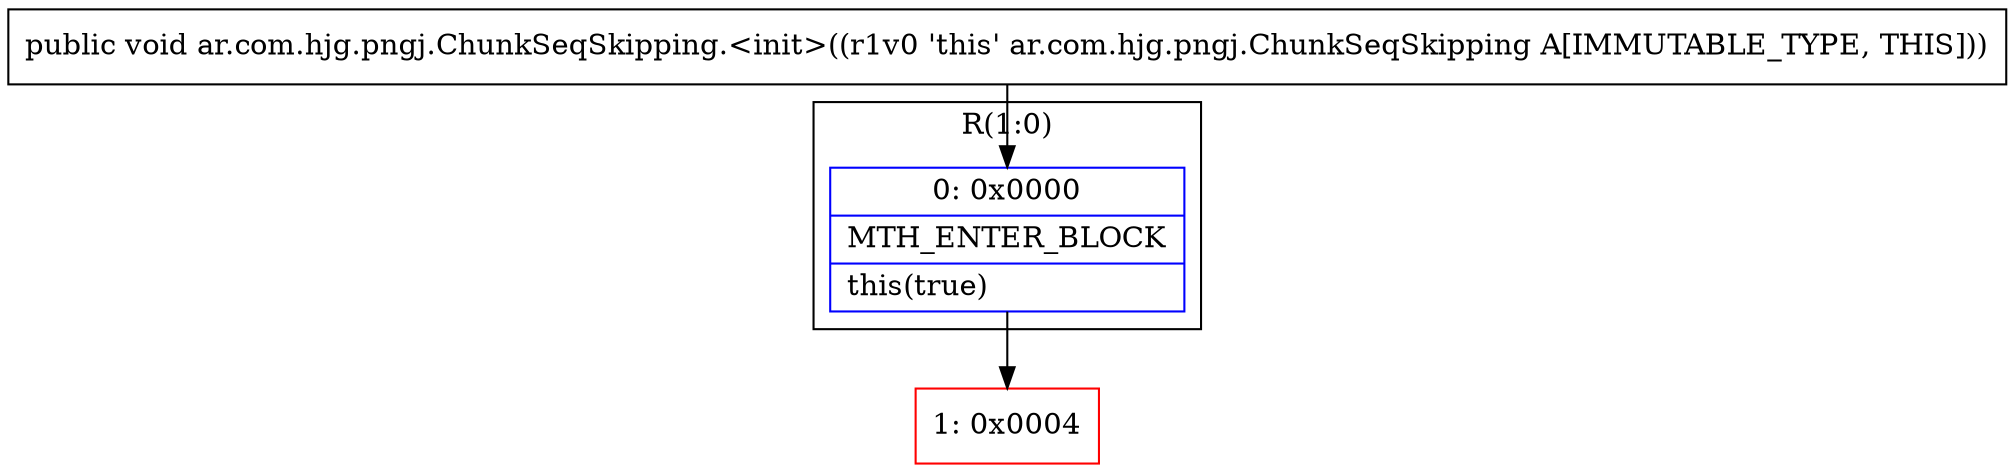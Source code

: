 digraph "CFG forar.com.hjg.pngj.ChunkSeqSkipping.\<init\>()V" {
subgraph cluster_Region_683044363 {
label = "R(1:0)";
node [shape=record,color=blue];
Node_0 [shape=record,label="{0\:\ 0x0000|MTH_ENTER_BLOCK\l|this(true)\l}"];
}
Node_1 [shape=record,color=red,label="{1\:\ 0x0004}"];
MethodNode[shape=record,label="{public void ar.com.hjg.pngj.ChunkSeqSkipping.\<init\>((r1v0 'this' ar.com.hjg.pngj.ChunkSeqSkipping A[IMMUTABLE_TYPE, THIS])) }"];
MethodNode -> Node_0;
Node_0 -> Node_1;
}

